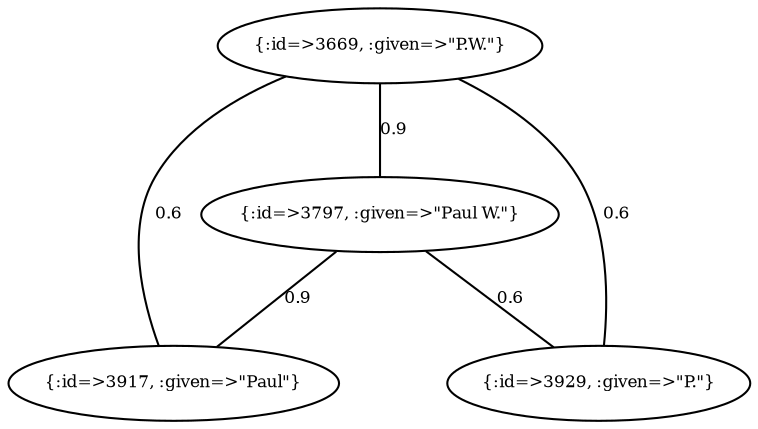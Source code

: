 graph Collector__WeightedGraph {
    "{:id=>3669, :given=>\"P.W.\"}" [
        fontsize = 8,
        label = "{:id=>3669, :given=>\"P.W.\"}"
    ]

    "{:id=>3797, :given=>\"Paul W.\"}" [
        fontsize = 8,
        label = "{:id=>3797, :given=>\"Paul W.\"}"
    ]

    "{:id=>3917, :given=>\"Paul\"}" [
        fontsize = 8,
        label = "{:id=>3917, :given=>\"Paul\"}"
    ]

    "{:id=>3929, :given=>\"P.\"}" [
        fontsize = 8,
        label = "{:id=>3929, :given=>\"P.\"}"
    ]

    "{:id=>3669, :given=>\"P.W.\"}" -- "{:id=>3797, :given=>\"Paul W.\"}" [
        fontsize = 8,
        label = 0.9
    ]

    "{:id=>3669, :given=>\"P.W.\"}" -- "{:id=>3917, :given=>\"Paul\"}" [
        fontsize = 8,
        label = 0.6
    ]

    "{:id=>3669, :given=>\"P.W.\"}" -- "{:id=>3929, :given=>\"P.\"}" [
        fontsize = 8,
        label = 0.6
    ]

    "{:id=>3797, :given=>\"Paul W.\"}" -- "{:id=>3917, :given=>\"Paul\"}" [
        fontsize = 8,
        label = 0.9
    ]

    "{:id=>3797, :given=>\"Paul W.\"}" -- "{:id=>3929, :given=>\"P.\"}" [
        fontsize = 8,
        label = 0.6
    ]
}
